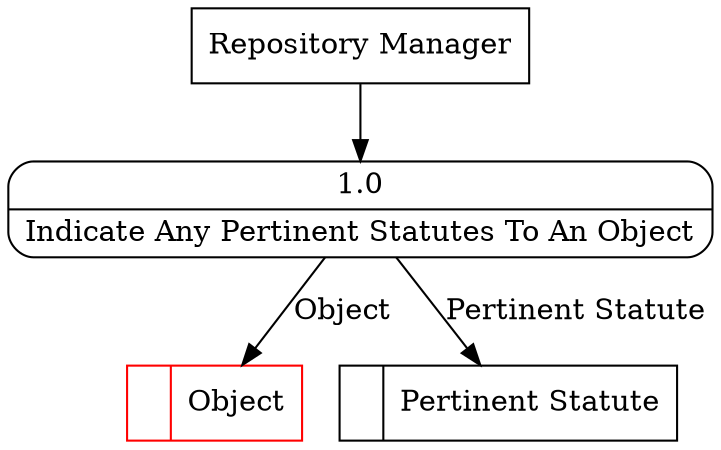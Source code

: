 digraph dfd2{ 
node[shape=record]
200 [label="<f0>  |<f1> Object " color=red];
201 [label="<f0>  |<f1> Pertinent Statute " ];
202 [label="Repository Manager" shape=box];
203 [label="{<f0> 1.0|<f1> Indicate Any Pertinent Statutes To An Object }" shape=Mrecord];
202 -> 203
203 -> 201 [label="Pertinent Statute"]
203 -> 200 [label="Object"]
}